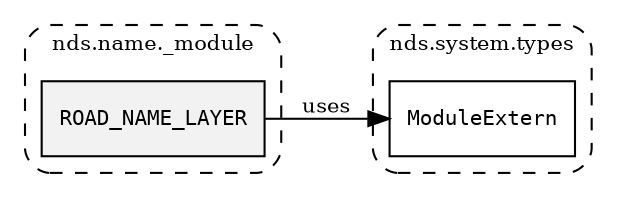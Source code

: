 /**
 * This dot file creates symbol collaboration diagram for ROAD_NAME_LAYER.
 */
digraph ZSERIO
{
    node [shape=box, fontsize=10];
    rankdir="LR";
    fontsize=10;
    tooltip="ROAD_NAME_LAYER collaboration diagram";

    subgraph "cluster_nds.name._module"
    {
        style="dashed, rounded";
        label="nds.name._module";
        tooltip="Package nds.name._module";
        href="../../../content/packages/nds.name._module.html#Package-nds-name-_module";
        target="_parent";

        "ROAD_NAME_LAYER" [style="filled", fillcolor="#0000000D", target="_parent", label=<<font face="monospace"><table align="center" border="0" cellspacing="0" cellpadding="0"><tr><td href="../../../content/packages/nds.name._module.html#Constant-ROAD_NAME_LAYER" title="Constant defined in nds.name._module">ROAD_NAME_LAYER</td></tr></table></font>>];
    }

    subgraph "cluster_nds.system.types"
    {
        style="dashed, rounded";
        label="nds.system.types";
        tooltip="Package nds.system.types";
        href="../../../content/packages/nds.system.types.html#Package-nds-system-types";
        target="_parent";

        "ModuleExtern" [target="_parent", label=<<font face="monospace"><table align="center" border="0" cellspacing="0" cellpadding="0"><tr><td href="../../../content/packages/nds.system.types.html#Subtype-ModuleExtern" title="Subtype defined in nds.system.types">ModuleExtern</td></tr></table></font>>];
    }

    "ROAD_NAME_LAYER" -> "ModuleExtern" [label="uses", fontsize=10];
}
